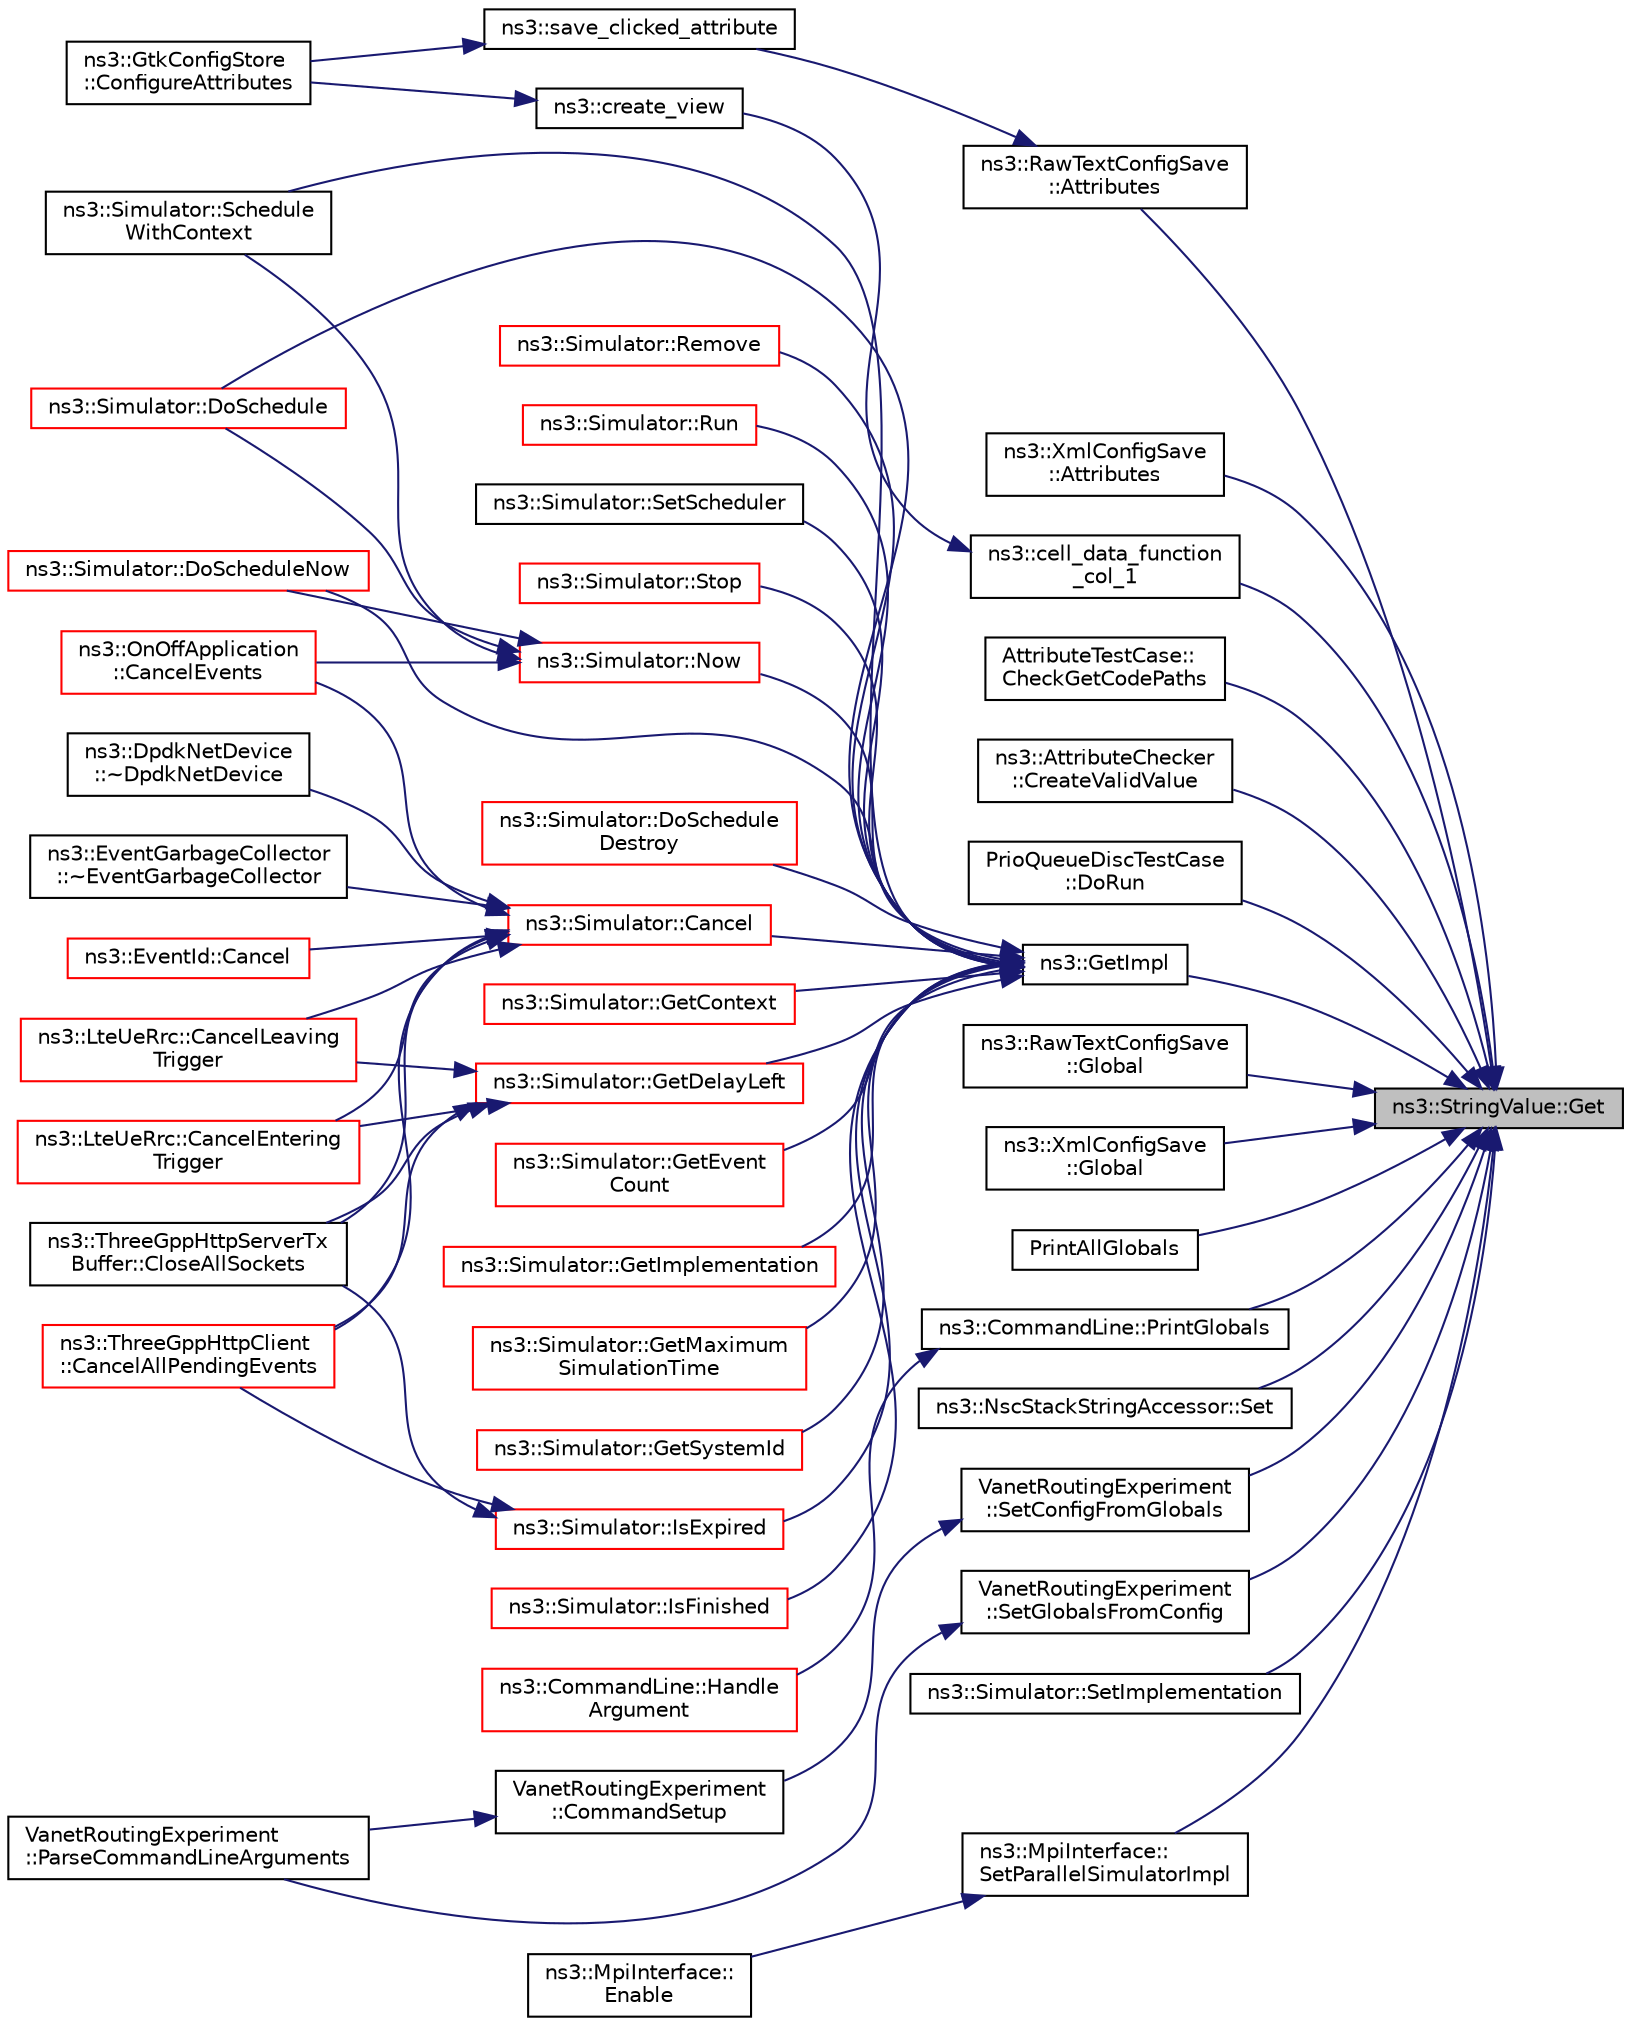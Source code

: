 digraph "ns3::StringValue::Get"
{
 // LATEX_PDF_SIZE
  edge [fontname="Helvetica",fontsize="10",labelfontname="Helvetica",labelfontsize="10"];
  node [fontname="Helvetica",fontsize="10",shape=record];
  rankdir="RL";
  Node1 [label="ns3::StringValue::Get",height=0.2,width=0.4,color="black", fillcolor="grey75", style="filled", fontcolor="black",tooltip=" "];
  Node1 -> Node2 [dir="back",color="midnightblue",fontsize="10",style="solid",fontname="Helvetica"];
  Node2 [label="ns3::RawTextConfigSave\l::Attributes",height=0.2,width=0.4,color="black", fillcolor="white", style="filled",URL="$classns3_1_1_raw_text_config_save.html#a2e7b740f700bca0fa1f52bdc40af751e",tooltip="Load or save the attributes values."];
  Node2 -> Node3 [dir="back",color="midnightblue",fontsize="10",style="solid",fontname="Helvetica"];
  Node3 [label="ns3::save_clicked_attribute",height=0.2,width=0.4,color="black", fillcolor="white", style="filled",URL="$namespacens3.html#a544626f2b8dfc8ae440781d58140ee74",tooltip="This is the action done when the user presses on the save button."];
  Node3 -> Node4 [dir="back",color="midnightblue",fontsize="10",style="solid",fontname="Helvetica"];
  Node4 [label="ns3::GtkConfigStore\l::ConfigureAttributes",height=0.2,width=0.4,color="black", fillcolor="white", style="filled",URL="$classns3_1_1_gtk_config_store.html#a95d2d8169cd6a9770af48f7cf62d24fb",tooltip="Process attribute values."];
  Node1 -> Node5 [dir="back",color="midnightblue",fontsize="10",style="solid",fontname="Helvetica"];
  Node5 [label="ns3::XmlConfigSave\l::Attributes",height=0.2,width=0.4,color="black", fillcolor="white", style="filled",URL="$classns3_1_1_xml_config_save.html#a0001e86f35301fd07d54e01299071855",tooltip="Load or save the attributes values."];
  Node1 -> Node6 [dir="back",color="midnightblue",fontsize="10",style="solid",fontname="Helvetica"];
  Node6 [label="ns3::cell_data_function\l_col_1",height=0.2,width=0.4,color="black", fillcolor="white", style="filled",URL="$namespacens3.html#a26d19ffacc4b28684d3461fd6df90e00",tooltip="This function includes the name of the attribute or the editable value in the second column."];
  Node6 -> Node7 [dir="back",color="midnightblue",fontsize="10",style="solid",fontname="Helvetica"];
  Node7 [label="ns3::create_view",height=0.2,width=0.4,color="black", fillcolor="white", style="filled",URL="$namespacens3.html#ab9bcfcefc473e60e32d1fe4d08431dab",tooltip="This is the main view opening the widget, getting tooltips and drawing the tree of attributes...."];
  Node7 -> Node4 [dir="back",color="midnightblue",fontsize="10",style="solid",fontname="Helvetica"];
  Node1 -> Node8 [dir="back",color="midnightblue",fontsize="10",style="solid",fontname="Helvetica"];
  Node8 [label="AttributeTestCase::\lCheckGetCodePaths",height=0.2,width=0.4,color="black", fillcolor="white", style="filled",URL="$class_attribute_test_case.html#a902fb84c803f1c898329f9263575331e",tooltip=" "];
  Node1 -> Node9 [dir="back",color="midnightblue",fontsize="10",style="solid",fontname="Helvetica"];
  Node9 [label="ns3::AttributeChecker\l::CreateValidValue",height=0.2,width=0.4,color="black", fillcolor="white", style="filled",URL="$classns3_1_1_attribute_checker.html#a82d5138fe7dbaf3fc47d84c8032e9147",tooltip="Create a valid value from the argument value, or reinterpret the argument as a string."];
  Node1 -> Node10 [dir="back",color="midnightblue",fontsize="10",style="solid",fontname="Helvetica"];
  Node10 [label="PrioQueueDiscTestCase\l::DoRun",height=0.2,width=0.4,color="black", fillcolor="white", style="filled",URL="$class_prio_queue_disc_test_case.html#a1de5d6d1c1f278bff9cb217335058919",tooltip="Implementation to actually run this TestCase."];
  Node1 -> Node11 [dir="back",color="midnightblue",fontsize="10",style="solid",fontname="Helvetica"];
  Node11 [label="ns3::GetImpl",height=0.2,width=0.4,color="black", fillcolor="white", style="filled",URL="$group__simulator.html#ga42eb4eddad41528d4d99794a3dae3fd0",tooltip="Get the SimulatorImpl singleton."];
  Node11 -> Node12 [dir="back",color="midnightblue",fontsize="10",style="solid",fontname="Helvetica"];
  Node12 [label="ns3::Simulator::Cancel",height=0.2,width=0.4,color="red", fillcolor="white", style="filled",URL="$classns3_1_1_simulator.html#a1b903a62d6117ef28f7ba3c6500689bf",tooltip="Set the cancel bit on this event: the event's associated function will not be invoked when it expires..."];
  Node12 -> Node13 [dir="back",color="midnightblue",fontsize="10",style="solid",fontname="Helvetica"];
  Node13 [label="ns3::DpdkNetDevice\l::~DpdkNetDevice",height=0.2,width=0.4,color="black", fillcolor="white", style="filled",URL="$classns3_1_1_dpdk_net_device.html#a34d2d295210e4e0a0fe615972c7b2fbc",tooltip="Destructor for the DpdkNetDevice."];
  Node12 -> Node14 [dir="back",color="midnightblue",fontsize="10",style="solid",fontname="Helvetica"];
  Node14 [label="ns3::EventGarbageCollector\l::~EventGarbageCollector",height=0.2,width=0.4,color="black", fillcolor="white", style="filled",URL="$classns3_1_1_event_garbage_collector.html#ad77d417d7db0bf411456bc8f94bd2b90",tooltip=" "];
  Node12 -> Node15 [dir="back",color="midnightblue",fontsize="10",style="solid",fontname="Helvetica"];
  Node15 [label="ns3::EventId::Cancel",height=0.2,width=0.4,color="red", fillcolor="white", style="filled",URL="$classns3_1_1_event_id.html#a993ae94e48e014e1afd47edb16db7a11",tooltip="This method is syntactic sugar for the ns3::Simulator::Cancel method."];
  Node12 -> Node514 [dir="back",color="midnightblue",fontsize="10",style="solid",fontname="Helvetica"];
  Node514 [label="ns3::ThreeGppHttpClient\l::CancelAllPendingEvents",height=0.2,width=0.4,color="red", fillcolor="white", style="filled",URL="$classns3_1_1_three_gpp_http_client.html#a86b8bdd3934110f7e15bb3f2fdcedcc4",tooltip="Cancels m_eventRequestMainObject, m_eventRequestEmbeddedObject, and m_eventParseMainObject."];
  Node12 -> Node520 [dir="back",color="midnightblue",fontsize="10",style="solid",fontname="Helvetica"];
  Node520 [label="ns3::LteUeRrc::CancelEntering\lTrigger",height=0.2,width=0.4,color="red", fillcolor="white", style="filled",URL="$classns3_1_1_lte_ue_rrc.html#a9221d85411de5dd375b71b44e3331c5c",tooltip="Clear all the waiting triggers in m_enteringTriggerQueue which are associated with the given measurem..."];
  Node12 -> Node529 [dir="back",color="midnightblue",fontsize="10",style="solid",fontname="Helvetica"];
  Node529 [label="ns3::OnOffApplication\l::CancelEvents",height=0.2,width=0.4,color="red", fillcolor="white", style="filled",URL="$classns3_1_1_on_off_application.html#afb253c6f54b73e7ca4599ad5541bce5c",tooltip="Cancel all pending events."];
  Node12 -> Node538 [dir="back",color="midnightblue",fontsize="10",style="solid",fontname="Helvetica"];
  Node538 [label="ns3::LteUeRrc::CancelLeaving\lTrigger",height=0.2,width=0.4,color="red", fillcolor="white", style="filled",URL="$classns3_1_1_lte_ue_rrc.html#a3e35c475cfb5361222f1556bfbd3111d",tooltip="Clear all the waiting triggers in m_leavingTriggerQueue which are associated with the given measureme..."];
  Node12 -> Node540 [dir="back",color="midnightblue",fontsize="10",style="solid",fontname="Helvetica"];
  Node540 [label="ns3::ThreeGppHttpServerTx\lBuffer::CloseAllSockets",height=0.2,width=0.4,color="black", fillcolor="white", style="filled",URL="$classns3_1_1_three_gpp_http_server_tx_buffer.html#a430ce0162f6c3b72dd7f7b54115815f3",tooltip="Close and remove all stored sockets, hence clearing the buffer."];
  Node11 -> Node594 [dir="back",color="midnightblue",fontsize="10",style="solid",fontname="Helvetica"];
  Node594 [label="ns3::Simulator::DoSchedule",height=0.2,width=0.4,color="red", fillcolor="white", style="filled",URL="$classns3_1_1_simulator.html#a47af23973938819bdc89cb2807e09ed5",tooltip="Implementation of the various Schedule methods."];
  Node11 -> Node596 [dir="back",color="midnightblue",fontsize="10",style="solid",fontname="Helvetica"];
  Node596 [label="ns3::Simulator::DoSchedule\lDestroy",height=0.2,width=0.4,color="red", fillcolor="white", style="filled",URL="$classns3_1_1_simulator.html#a00139c9c4e854aca72063485518c0d52",tooltip="Implementation of the various ScheduleDestroy methods."];
  Node11 -> Node598 [dir="back",color="midnightblue",fontsize="10",style="solid",fontname="Helvetica"];
  Node598 [label="ns3::Simulator::DoScheduleNow",height=0.2,width=0.4,color="red", fillcolor="white", style="filled",URL="$classns3_1_1_simulator.html#a9377ee62d67f7923318c4313a3b285f8",tooltip="Implementation of the various ScheduleNow methods."];
  Node11 -> Node600 [dir="back",color="midnightblue",fontsize="10",style="solid",fontname="Helvetica"];
  Node600 [label="ns3::Simulator::GetContext",height=0.2,width=0.4,color="red", fillcolor="white", style="filled",URL="$classns3_1_1_simulator.html#a8514b74ee2c42916b351b33c4a963bb0",tooltip="Get the current simulation context."];
  Node11 -> Node729 [dir="back",color="midnightblue",fontsize="10",style="solid",fontname="Helvetica"];
  Node729 [label="ns3::Simulator::GetDelayLeft",height=0.2,width=0.4,color="red", fillcolor="white", style="filled",URL="$classns3_1_1_simulator.html#af2c7b4285454aa5062bd2df2bb7a7ab9",tooltip="Get the remaining time until this event will execute."];
  Node729 -> Node514 [dir="back",color="midnightblue",fontsize="10",style="solid",fontname="Helvetica"];
  Node729 -> Node520 [dir="back",color="midnightblue",fontsize="10",style="solid",fontname="Helvetica"];
  Node729 -> Node538 [dir="back",color="midnightblue",fontsize="10",style="solid",fontname="Helvetica"];
  Node729 -> Node540 [dir="back",color="midnightblue",fontsize="10",style="solid",fontname="Helvetica"];
  Node11 -> Node748 [dir="back",color="midnightblue",fontsize="10",style="solid",fontname="Helvetica"];
  Node748 [label="ns3::Simulator::GetEvent\lCount",height=0.2,width=0.4,color="red", fillcolor="white", style="filled",URL="$classns3_1_1_simulator.html#afdb614cf3992e0c9ce5f75bc1dceb1fe",tooltip="Get the number of events executed."];
  Node11 -> Node752 [dir="back",color="midnightblue",fontsize="10",style="solid",fontname="Helvetica"];
  Node752 [label="ns3::Simulator::GetImplementation",height=0.2,width=0.4,color="red", fillcolor="white", style="filled",URL="$classns3_1_1_simulator.html#afdbe7c7695132b3fae7cb0b5d67c04e3",tooltip="Get the SimulatorImpl singleton."];
  Node11 -> Node754 [dir="back",color="midnightblue",fontsize="10",style="solid",fontname="Helvetica"];
  Node754 [label="ns3::Simulator::GetMaximum\lSimulationTime",height=0.2,width=0.4,color="red", fillcolor="white", style="filled",URL="$classns3_1_1_simulator.html#aa8dbab888dca7bf3528421d2c5e67f99",tooltip="Get the maximum representable simulation time."];
  Node11 -> Node761 [dir="back",color="midnightblue",fontsize="10",style="solid",fontname="Helvetica"];
  Node761 [label="ns3::Simulator::GetSystemId",height=0.2,width=0.4,color="red", fillcolor="white", style="filled",URL="$classns3_1_1_simulator.html#ac956436096243081b306fe4d95040d42",tooltip="Get the system id of this simulator."];
  Node11 -> Node763 [dir="back",color="midnightblue",fontsize="10",style="solid",fontname="Helvetica"];
  Node763 [label="ns3::Simulator::IsExpired",height=0.2,width=0.4,color="red", fillcolor="white", style="filled",URL="$classns3_1_1_simulator.html#a83ac8425c319a29b64f6d3b2ffc61e9c",tooltip="Check if an event has already run or been cancelled."];
  Node763 -> Node514 [dir="back",color="midnightblue",fontsize="10",style="solid",fontname="Helvetica"];
  Node763 -> Node540 [dir="back",color="midnightblue",fontsize="10",style="solid",fontname="Helvetica"];
  Node11 -> Node864 [dir="back",color="midnightblue",fontsize="10",style="solid",fontname="Helvetica"];
  Node864 [label="ns3::Simulator::IsFinished",height=0.2,width=0.4,color="red", fillcolor="white", style="filled",URL="$classns3_1_1_simulator.html#aa8c662d04480705d09b3d65b4dea9d2f",tooltip="Check if the simulation should finish."];
  Node11 -> Node869 [dir="back",color="midnightblue",fontsize="10",style="solid",fontname="Helvetica"];
  Node869 [label="ns3::Simulator::Now",height=0.2,width=0.4,color="red", fillcolor="white", style="filled",URL="$classns3_1_1_simulator.html#ac3178fa975b419f7875e7105be122800",tooltip="Return the current simulation virtual time."];
  Node869 -> Node529 [dir="back",color="midnightblue",fontsize="10",style="solid",fontname="Helvetica"];
  Node869 -> Node594 [dir="back",color="midnightblue",fontsize="10",style="solid",fontname="Helvetica"];
  Node869 -> Node598 [dir="back",color="midnightblue",fontsize="10",style="solid",fontname="Helvetica"];
  Node869 -> Node728 [dir="back",color="midnightblue",fontsize="10",style="solid",fontname="Helvetica"];
  Node728 [label="ns3::Simulator::Schedule\lWithContext",height=0.2,width=0.4,color="black", fillcolor="white", style="filled",URL="$classns3_1_1_simulator.html#a5ba9b2de598375791433f1bb9ba9ca83",tooltip="Schedule a future event execution (in a different context)."];
  Node11 -> Node2333 [dir="back",color="midnightblue",fontsize="10",style="solid",fontname="Helvetica"];
  Node2333 [label="ns3::Simulator::Remove",height=0.2,width=0.4,color="red", fillcolor="white", style="filled",URL="$classns3_1_1_simulator.html#ae30cacdda6cd0d5d62a8f2097b320506",tooltip="Remove an event from the event list."];
  Node11 -> Node2336 [dir="back",color="midnightblue",fontsize="10",style="solid",fontname="Helvetica"];
  Node2336 [label="ns3::Simulator::Run",height=0.2,width=0.4,color="red", fillcolor="white", style="filled",URL="$classns3_1_1_simulator.html#a84be982e6d03b62c3dc3303c75a9b909",tooltip="Run the simulation."];
  Node11 -> Node728 [dir="back",color="midnightblue",fontsize="10",style="solid",fontname="Helvetica"];
  Node11 -> Node2360 [dir="back",color="midnightblue",fontsize="10",style="solid",fontname="Helvetica"];
  Node2360 [label="ns3::Simulator::SetScheduler",height=0.2,width=0.4,color="black", fillcolor="white", style="filled",URL="$classns3_1_1_simulator.html#a926ae3f3fc64b7ca23460a0bae02acd4",tooltip="Set the scheduler type with an ObjectFactory."];
  Node11 -> Node2361 [dir="back",color="midnightblue",fontsize="10",style="solid",fontname="Helvetica"];
  Node2361 [label="ns3::Simulator::Stop",height=0.2,width=0.4,color="red", fillcolor="white", style="filled",URL="$classns3_1_1_simulator.html#a2335ba5b62e9066e893fecb21b7f6afd",tooltip="Tell the Simulator the calling event should be the last one executed."];
  Node1 -> Node2369 [dir="back",color="midnightblue",fontsize="10",style="solid",fontname="Helvetica"];
  Node2369 [label="ns3::RawTextConfigSave\l::Global",height=0.2,width=0.4,color="black", fillcolor="white", style="filled",URL="$classns3_1_1_raw_text_config_save.html#aedac65aa213d155d05ef03aa039bcda3",tooltip="Load or save the global values."];
  Node1 -> Node2370 [dir="back",color="midnightblue",fontsize="10",style="solid",fontname="Helvetica"];
  Node2370 [label="ns3::XmlConfigSave\l::Global",height=0.2,width=0.4,color="black", fillcolor="white", style="filled",URL="$classns3_1_1_xml_config_save.html#a4cd0df25f4499814bce7a3041c155cc1",tooltip="Load or save the global values."];
  Node1 -> Node2371 [dir="back",color="midnightblue",fontsize="10",style="solid",fontname="Helvetica"];
  Node2371 [label="PrintAllGlobals",height=0.2,width=0.4,color="black", fillcolor="white", style="filled",URL="$print-introspected-doxygen_8cc.html#ae6cea407fbffda45207798b89adb866d",tooltip="Print the list of all global variables."];
  Node1 -> Node2372 [dir="back",color="midnightblue",fontsize="10",style="solid",fontname="Helvetica"];
  Node2372 [label="ns3::CommandLine::PrintGlobals",height=0.2,width=0.4,color="black", fillcolor="white", style="filled",URL="$classns3_1_1_command_line.html#a7f24205a491caca06b8d39a8cb3ff667",tooltip="Handler for --PrintGlobals: print all global variables and values."];
  Node2372 -> Node2373 [dir="back",color="midnightblue",fontsize="10",style="solid",fontname="Helvetica"];
  Node2373 [label="ns3::CommandLine::Handle\lArgument",height=0.2,width=0.4,color="red", fillcolor="white", style="filled",URL="$classns3_1_1_command_line.html#a2aeab054737fb033c45daef519a7c118",tooltip="Match name against the program or general arguments, and dispatch to the appropriate handler."];
  Node1 -> Node2376 [dir="back",color="midnightblue",fontsize="10",style="solid",fontname="Helvetica"];
  Node2376 [label="ns3::NscStackStringAccessor::Set",height=0.2,width=0.4,color="black", fillcolor="white", style="filled",URL="$classns3_1_1_nsc_stack_string_accessor.html#a3357300ca1a9f83b84878593f7fb9546",tooltip=" "];
  Node1 -> Node2377 [dir="back",color="midnightblue",fontsize="10",style="solid",fontname="Helvetica"];
  Node2377 [label="VanetRoutingExperiment\l::SetConfigFromGlobals",height=0.2,width=0.4,color="black", fillcolor="white", style="filled",URL="$class_vanet_routing_experiment.html#ad5c3e299ed298366698f32684a84d4ec",tooltip="Set up configuration parameter from the global variables."];
  Node2377 -> Node2378 [dir="back",color="midnightblue",fontsize="10",style="solid",fontname="Helvetica"];
  Node2378 [label="VanetRoutingExperiment\l::CommandSetup",height=0.2,width=0.4,color="black", fillcolor="white", style="filled",URL="$class_vanet_routing_experiment.html#a6faaa1c235b5a015a5896be6fe6e6903",tooltip="Run the simulation."];
  Node2378 -> Node2379 [dir="back",color="midnightblue",fontsize="10",style="solid",fontname="Helvetica"];
  Node2379 [label="VanetRoutingExperiment\l::ParseCommandLineArguments",height=0.2,width=0.4,color="black", fillcolor="white", style="filled",URL="$class_vanet_routing_experiment.html#a1a1c9edf653b9236fe159bc310e29634",tooltip="Process command line arguments."];
  Node1 -> Node2380 [dir="back",color="midnightblue",fontsize="10",style="solid",fontname="Helvetica"];
  Node2380 [label="VanetRoutingExperiment\l::SetGlobalsFromConfig",height=0.2,width=0.4,color="black", fillcolor="white", style="filled",URL="$class_vanet_routing_experiment.html#aef481ffe5c766bf4645b439db89e666b",tooltip="Set up the global variables from the configuration parameters."];
  Node2380 -> Node2379 [dir="back",color="midnightblue",fontsize="10",style="solid",fontname="Helvetica"];
  Node1 -> Node602 [dir="back",color="midnightblue",fontsize="10",style="solid",fontname="Helvetica"];
  Node602 [label="ns3::Simulator::SetImplementation",height=0.2,width=0.4,color="black", fillcolor="white", style="filled",URL="$classns3_1_1_simulator.html#ae9c56e0f229fd981f5fdf99650953473",tooltip=" "];
  Node1 -> Node2381 [dir="back",color="midnightblue",fontsize="10",style="solid",fontname="Helvetica"];
  Node2381 [label="ns3::MpiInterface::\lSetParallelSimulatorImpl",height=0.2,width=0.4,color="black", fillcolor="white", style="filled",URL="$classns3_1_1_mpi_interface.html#a751169b7d85e12b5be41e2f5981cc705",tooltip="Common enable logic."];
  Node2381 -> Node2382 [dir="back",color="midnightblue",fontsize="10",style="solid",fontname="Helvetica"];
  Node2382 [label="ns3::MpiInterface::\lEnable",height=0.2,width=0.4,color="black", fillcolor="white", style="filled",URL="$classns3_1_1_mpi_interface.html#ae4512e9386ba0c1cd0857b8ec4620a8b",tooltip="Setup the parallel communication interface."];
}
